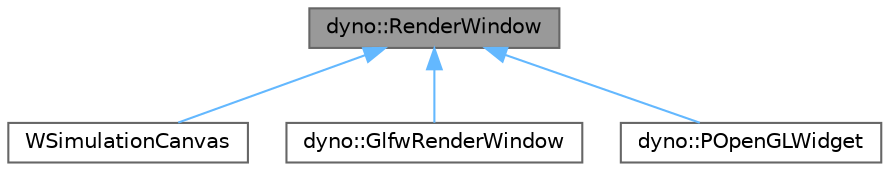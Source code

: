 digraph "dyno::RenderWindow"
{
 // LATEX_PDF_SIZE
  bgcolor="transparent";
  edge [fontname=Helvetica,fontsize=10,labelfontname=Helvetica,labelfontsize=10];
  node [fontname=Helvetica,fontsize=10,shape=box,height=0.2,width=0.4];
  Node1 [id="Node000001",label="dyno::RenderWindow",height=0.2,width=0.4,color="gray40", fillcolor="grey60", style="filled", fontcolor="black",tooltip=" "];
  Node1 -> Node2 [id="edge1_Node000001_Node000002",dir="back",color="steelblue1",style="solid",tooltip=" "];
  Node2 [id="Node000002",label="WSimulationCanvas",height=0.2,width=0.4,color="gray40", fillcolor="white", style="filled",URL="$class_w_simulation_canvas.html",tooltip=" "];
  Node1 -> Node3 [id="edge2_Node000001_Node000003",dir="back",color="steelblue1",style="solid",tooltip=" "];
  Node3 [id="Node000003",label="dyno::GlfwRenderWindow",height=0.2,width=0.4,color="gray40", fillcolor="white", style="filled",URL="$classdyno_1_1_glfw_render_window.html",tooltip=" "];
  Node1 -> Node4 [id="edge3_Node000001_Node000004",dir="back",color="steelblue1",style="solid",tooltip=" "];
  Node4 [id="Node000004",label="dyno::POpenGLWidget",height=0.2,width=0.4,color="gray40", fillcolor="white", style="filled",URL="$classdyno_1_1_p_open_g_l_widget.html",tooltip=" "];
}
